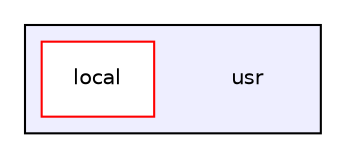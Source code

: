 digraph "/usr" {
  compound=true
  node [ fontsize="10", fontname="Helvetica"];
  edge [ labelfontsize="10", labelfontname="Helvetica"];
  subgraph clusterdir_c4a6f9ef9d60515833db96a1f80ff998 {
    graph [ bgcolor="#eeeeff", pencolor="black", label="" URL="dir_c4a6f9ef9d60515833db96a1f80ff998.html"];
    dir_c4a6f9ef9d60515833db96a1f80ff998 [shape=plaintext label="usr"];
    dir_476cfaf7cbe66e1ec423d3fc663ddd2f [shape=box label="local" color="red" fillcolor="white" style="filled" URL="dir_476cfaf7cbe66e1ec423d3fc663ddd2f.html"];
  }
}
